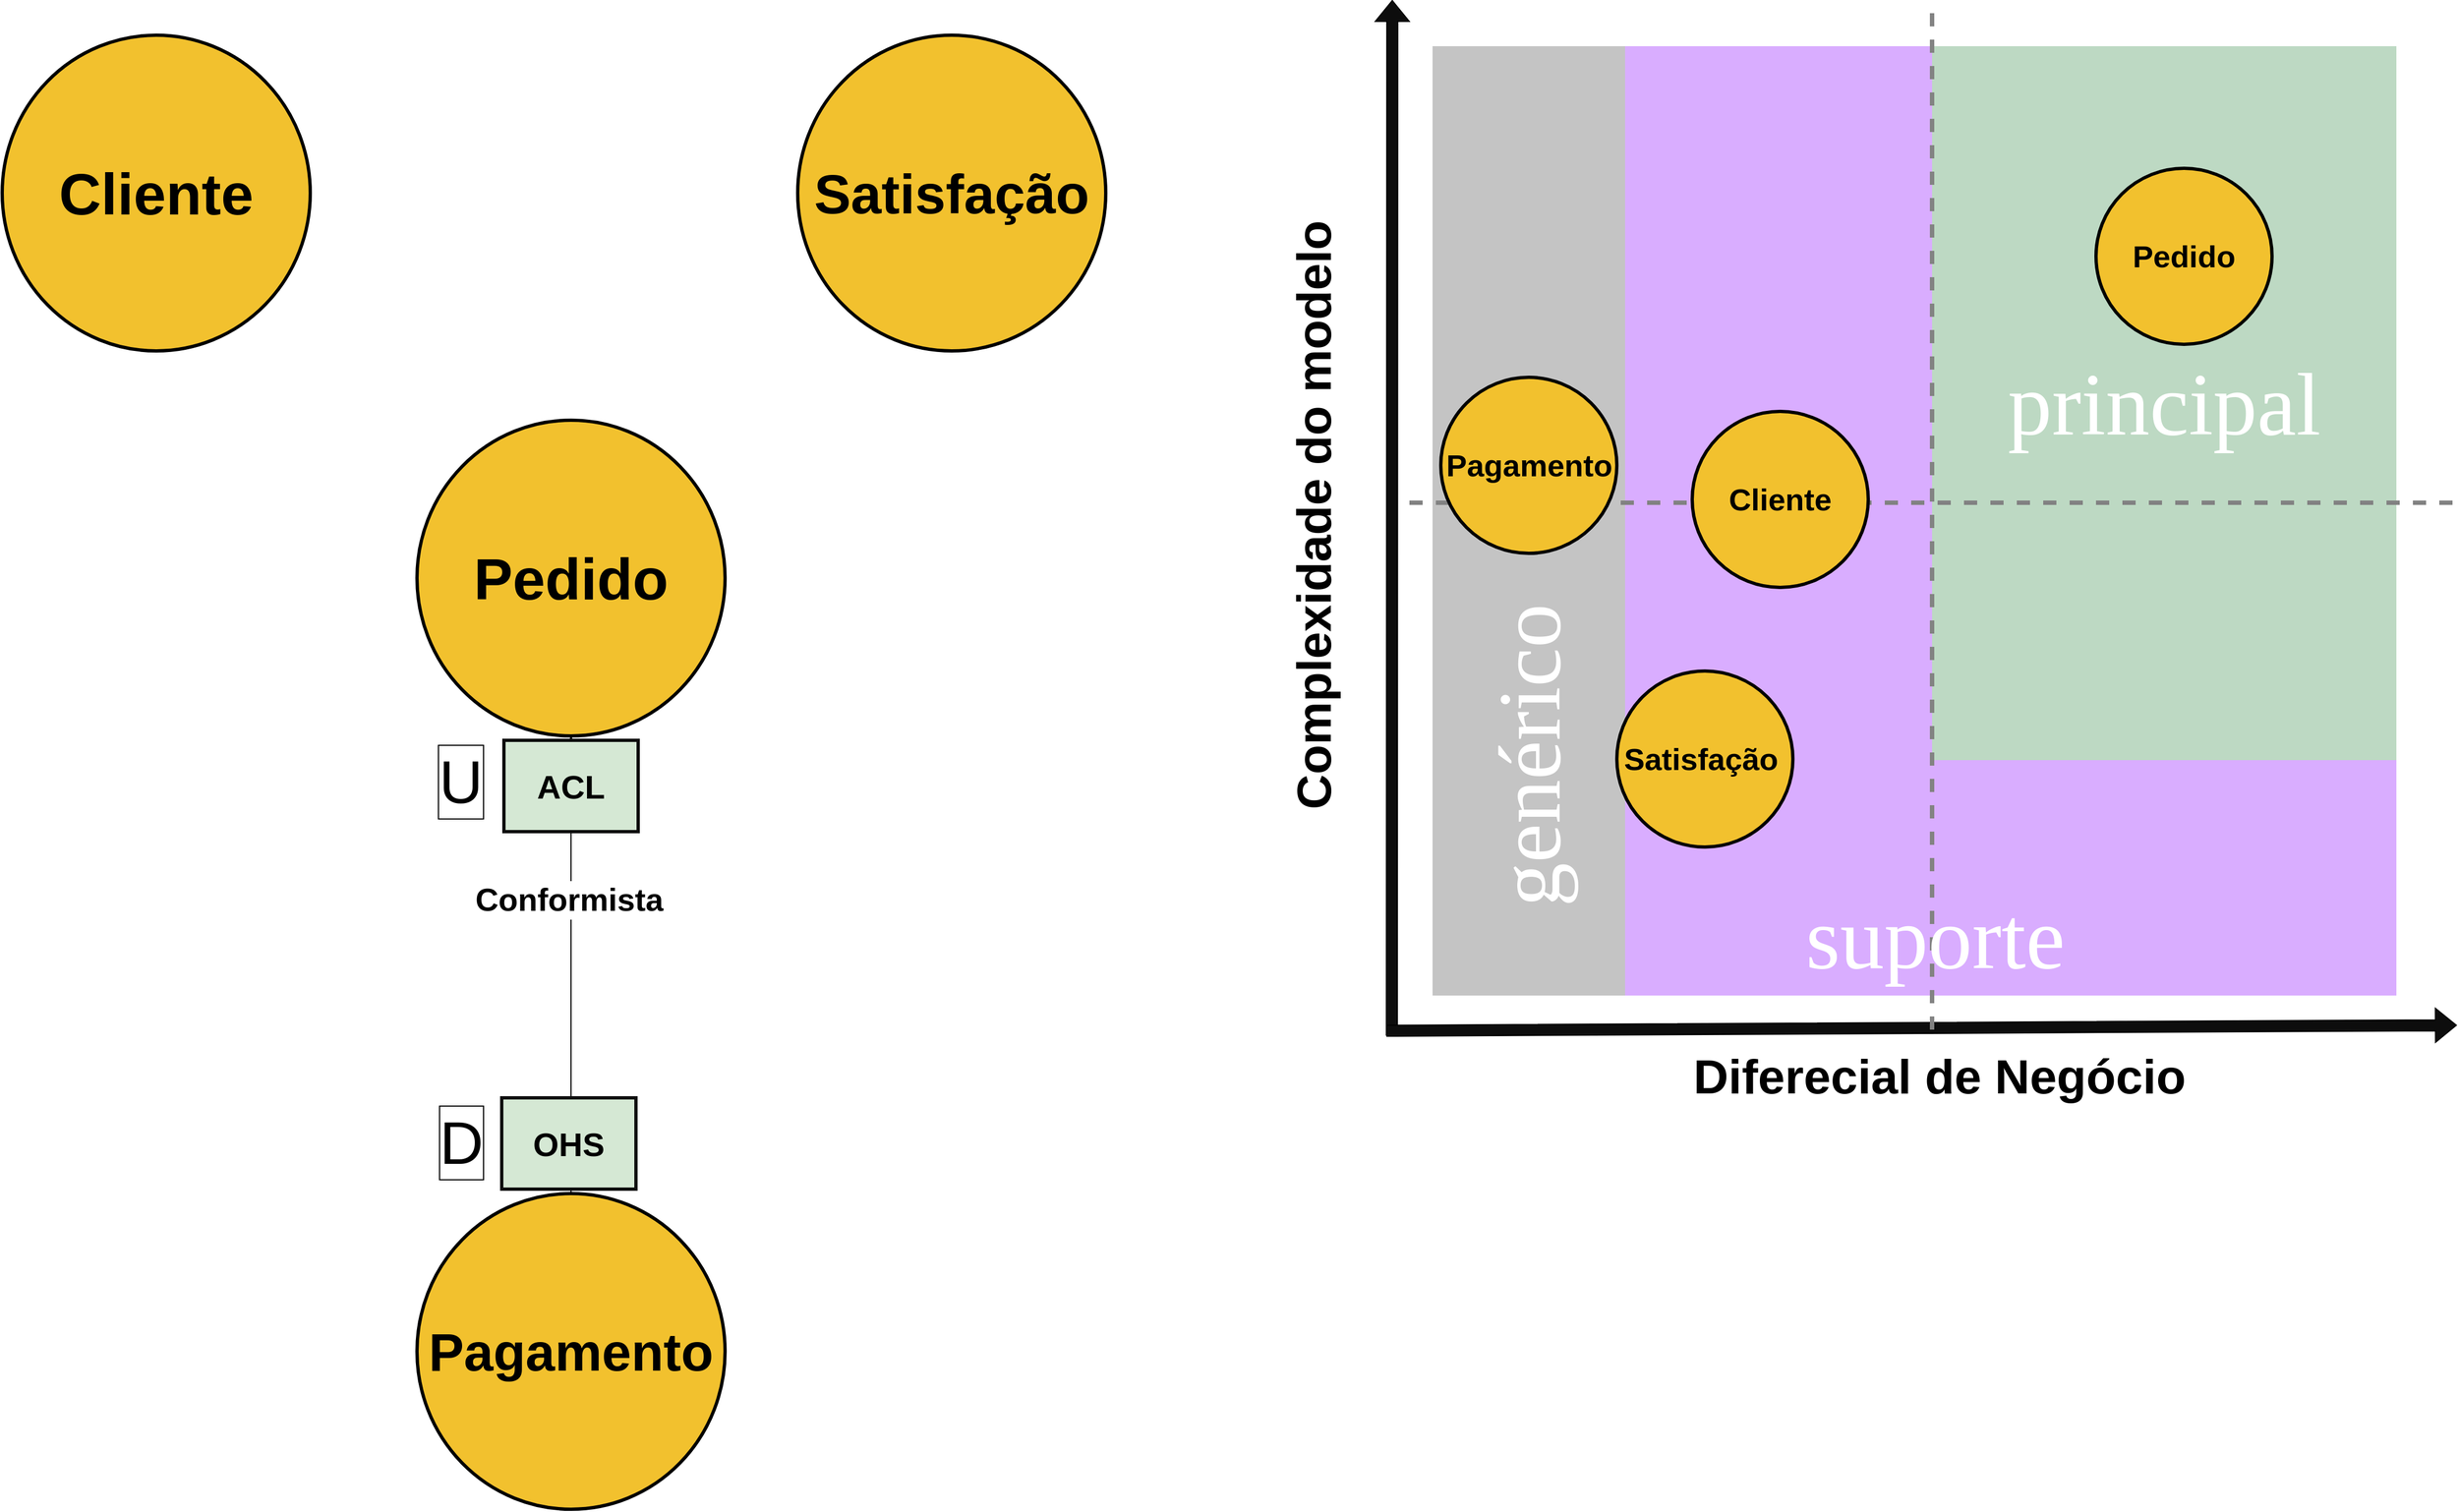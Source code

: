 <mxfile version="22.0.0" type="device">
  <diagram id="tcJoGeuxI8kGtLN16Q2e" name="Página-1">
    <mxGraphModel dx="5518" dy="-1948" grid="0" gridSize="10" guides="1" tooltips="1" connect="1" arrows="1" fold="1" page="1" pageScale="1" pageWidth="1169" pageHeight="827" math="0" shadow="0">
      <root>
        <mxCell id="0" />
        <mxCell id="1" parent="0" />
        <mxCell id="5C8yg-AnYcex8QezCsbs-18" value="" style="group" vertex="1" connectable="0" parent="1">
          <mxGeometry x="-1112.5" y="4319" width="1062.5" height="1003" as="geometry" />
        </mxCell>
        <mxCell id="5C8yg-AnYcex8QezCsbs-1" value="" style="group" vertex="1" connectable="0" parent="5C8yg-AnYcex8QezCsbs-18">
          <mxGeometry x="89.5" width="973" height="941.445" as="geometry" />
        </mxCell>
        <mxCell id="5C8yg-AnYcex8QezCsbs-2" value="" style="shape=flexArrow;endArrow=classic;html=1;rounded=0;exitX=0.426;exitY=0.909;exitDx=0;exitDy=0;exitPerimeter=0;fillColor=#0D0D0D;" edge="1" parent="5C8yg-AnYcex8QezCsbs-1">
          <mxGeometry width="50" height="50" relative="1" as="geometry">
            <mxPoint x="4.998" y="941.445" as="sourcePoint" />
            <mxPoint x="5.41" as="targetPoint" />
          </mxGeometry>
        </mxCell>
        <mxCell id="5C8yg-AnYcex8QezCsbs-3" value="" style="shape=flexArrow;endArrow=classic;html=1;rounded=0;fillColor=#0D0D0D;" edge="1" parent="5C8yg-AnYcex8QezCsbs-1">
          <mxGeometry width="50" height="50" relative="1" as="geometry">
            <mxPoint y="937" as="sourcePoint" />
            <mxPoint x="973" y="932" as="targetPoint" />
          </mxGeometry>
        </mxCell>
        <mxCell id="5C8yg-AnYcex8QezCsbs-4" value="" style="rounded=0;whiteSpace=wrap;html=1;strokeColor=none;fillColor=#D9ADFF;container=0;" vertex="1" parent="5C8yg-AnYcex8QezCsbs-1">
          <mxGeometry x="217" y="42" width="701" height="863" as="geometry" />
        </mxCell>
        <mxCell id="5C8yg-AnYcex8QezCsbs-5" value="" style="rounded=0;whiteSpace=wrap;html=1;strokeColor=none;fillColor=#C4C4C4;container=0;" vertex="1" parent="5C8yg-AnYcex8QezCsbs-1">
          <mxGeometry x="42" y="42" width="175" height="863" as="geometry" />
        </mxCell>
        <mxCell id="5C8yg-AnYcex8QezCsbs-6" value="" style="rounded=0;whiteSpace=wrap;html=1;strokeColor=none;fillColor=#BDD9C3;container=0;" vertex="1" parent="5C8yg-AnYcex8QezCsbs-1">
          <mxGeometry x="496" y="42" width="422" height="649" as="geometry" />
        </mxCell>
        <mxCell id="5C8yg-AnYcex8QezCsbs-7" value="" style="endArrow=none;dashed=1;html=1;rounded=0;strokeWidth=4;strokeColor=#828282;" edge="1" parent="5C8yg-AnYcex8QezCsbs-1">
          <mxGeometry width="50" height="50" relative="1" as="geometry">
            <mxPoint x="496" y="936" as="sourcePoint" />
            <mxPoint x="496" y="3" as="targetPoint" />
          </mxGeometry>
        </mxCell>
        <mxCell id="5C8yg-AnYcex8QezCsbs-8" value="&lt;font style=&quot;font-size: 80px;&quot;&gt;principal&lt;/font&gt;" style="text;html=1;strokeColor=none;fillColor=none;align=center;verticalAlign=middle;whiteSpace=wrap;rounded=0;fontColor=#FFFFFF;fontFamily=Verdana;container=0;" vertex="1" parent="5C8yg-AnYcex8QezCsbs-1">
          <mxGeometry x="526" y="310" width="362" height="113" as="geometry" />
        </mxCell>
        <mxCell id="5C8yg-AnYcex8QezCsbs-9" value="&lt;font style=&quot;font-size: 80px;&quot;&gt;suporte&lt;/font&gt;" style="text;html=1;strokeColor=none;fillColor=none;align=center;verticalAlign=middle;whiteSpace=wrap;rounded=0;fontColor=#FFFFFF;fontFamily=Verdana;container=0;" vertex="1" parent="5C8yg-AnYcex8QezCsbs-1">
          <mxGeometry x="318" y="795" width="362" height="113" as="geometry" />
        </mxCell>
        <mxCell id="5C8yg-AnYcex8QezCsbs-10" value="&lt;span style=&quot;font-size: 80px;&quot;&gt;genérico&amp;nbsp;&lt;/span&gt;" style="text;html=1;strokeColor=none;fillColor=none;align=center;verticalAlign=middle;whiteSpace=wrap;rounded=0;fontColor=#FFFFFF;fontFamily=Verdana;horizontal=0;container=0;" vertex="1" parent="5C8yg-AnYcex8QezCsbs-1">
          <mxGeometry x="73" y="501" width="113" height="352" as="geometry" />
        </mxCell>
        <mxCell id="5C8yg-AnYcex8QezCsbs-11" value="Pedido" style="ellipse;whiteSpace=wrap;html=1;fontSize=28;fillColor=#F2C12E;rounded=0;strokeWidth=3;fontStyle=1;container=0;" vertex="1" parent="5C8yg-AnYcex8QezCsbs-1">
          <mxGeometry x="645" y="153" width="160" height="160" as="geometry" />
        </mxCell>
        <mxCell id="5C8yg-AnYcex8QezCsbs-12" value="Satisfação&amp;nbsp;" style="ellipse;whiteSpace=wrap;html=1;fontSize=28;fillColor=#F2C12E;rounded=0;strokeWidth=3;fontStyle=1;container=0;" vertex="1" parent="5C8yg-AnYcex8QezCsbs-1">
          <mxGeometry x="209.5" y="610" width="160" height="160" as="geometry" />
        </mxCell>
        <mxCell id="5C8yg-AnYcex8QezCsbs-13" value="" style="endArrow=none;dashed=1;html=1;rounded=0;strokeWidth=4;strokeColor=#828282;" edge="1" parent="5C8yg-AnYcex8QezCsbs-1">
          <mxGeometry width="50" height="50" relative="1" as="geometry">
            <mxPoint x="969" y="457" as="sourcePoint" />
            <mxPoint x="16" y="457" as="targetPoint" />
          </mxGeometry>
        </mxCell>
        <mxCell id="5C8yg-AnYcex8QezCsbs-14" value="Cliente" style="ellipse;whiteSpace=wrap;html=1;fontSize=28;fillColor=#F2C12E;rounded=0;strokeWidth=3;fontStyle=1;container=0;" vertex="1" parent="5C8yg-AnYcex8QezCsbs-1">
          <mxGeometry x="278" y="374" width="160" height="160" as="geometry" />
        </mxCell>
        <mxCell id="5C8yg-AnYcex8QezCsbs-15" value="Pagamento" style="ellipse;whiteSpace=wrap;html=1;fontSize=28;fillColor=#F2C12E;rounded=0;strokeWidth=3;fontStyle=1;container=0;" vertex="1" parent="5C8yg-AnYcex8QezCsbs-1">
          <mxGeometry x="49.5" y="343" width="160" height="160" as="geometry" />
        </mxCell>
        <mxCell id="5C8yg-AnYcex8QezCsbs-16" value="Diferecial de Negócio&amp;nbsp;" style="text;html=1;strokeColor=none;fillColor=none;align=center;verticalAlign=middle;whiteSpace=wrap;rounded=0;fontStyle=1;fontSize=44;container=0;" vertex="1" parent="5C8yg-AnYcex8QezCsbs-18">
          <mxGeometry x="357.5" y="955" width="482" height="48" as="geometry" />
        </mxCell>
        <mxCell id="5C8yg-AnYcex8QezCsbs-17" value="Complexidade do modelo" style="text;html=1;strokeColor=none;fillColor=none;align=center;verticalAlign=middle;whiteSpace=wrap;rounded=0;fontStyle=1;fontSize=44;rotation=-90;container=0;" vertex="1" parent="5C8yg-AnYcex8QezCsbs-18">
          <mxGeometry x="-253.5" y="444" width="555" height="48" as="geometry" />
        </mxCell>
        <mxCell id="5C8yg-AnYcex8QezCsbs-37" value="Cliente" style="ellipse;whiteSpace=wrap;html=1;fontSize=53;fillColor=#F2C12E;rounded=0;strokeWidth=3;fontStyle=1;" vertex="1" parent="1">
          <mxGeometry x="-2281" y="4351" width="280" height="287" as="geometry" />
        </mxCell>
        <mxCell id="5C8yg-AnYcex8QezCsbs-38" value="Pedido" style="ellipse;whiteSpace=wrap;html=1;fontSize=53;fillColor=#F2C12E;rounded=0;strokeWidth=3;fontStyle=1;" vertex="1" parent="1">
          <mxGeometry x="-1904" y="4701" width="280" height="287" as="geometry" />
        </mxCell>
        <mxCell id="5C8yg-AnYcex8QezCsbs-39" style="edgeStyle=orthogonalEdgeStyle;rounded=0;orthogonalLoop=1;jettySize=auto;html=1;" edge="1" parent="1" source="5C8yg-AnYcex8QezCsbs-41" target="5C8yg-AnYcex8QezCsbs-38">
          <mxGeometry relative="1" as="geometry" />
        </mxCell>
        <mxCell id="5C8yg-AnYcex8QezCsbs-40" value="Conformista" style="edgeLabel;html=1;align=center;verticalAlign=middle;resizable=0;points=[];fontSize=29;fontStyle=1" vertex="1" connectable="0" parent="5C8yg-AnYcex8QezCsbs-39">
          <mxGeometry x="0.285" y="2" relative="1" as="geometry">
            <mxPoint as="offset" />
          </mxGeometry>
        </mxCell>
        <mxCell id="5C8yg-AnYcex8QezCsbs-41" value="Pagamento" style="ellipse;whiteSpace=wrap;html=1;fontSize=48;fillColor=#F2C12E;rounded=0;strokeWidth=3;fontStyle=1;" vertex="1" parent="1">
          <mxGeometry x="-1904" y="5404" width="280" height="287" as="geometry" />
        </mxCell>
        <mxCell id="5C8yg-AnYcex8QezCsbs-42" value="Satisfação" style="ellipse;whiteSpace=wrap;html=1;fontSize=50;fillColor=#F2C12E;rounded=0;strokeWidth=3;fontStyle=1;" vertex="1" parent="1">
          <mxGeometry x="-1558" y="4351" width="280" height="287" as="geometry" />
        </mxCell>
        <mxCell id="5C8yg-AnYcex8QezCsbs-43" value="U" style="text;html=1;strokeColor=none;fillColor=none;align=center;verticalAlign=middle;whiteSpace=wrap;rounded=0;labelBackgroundColor=default;labelBorderColor=default;fontSize=55;fontStyle=0;spacingLeft=0;spacingTop=0;" vertex="1" parent="1">
          <mxGeometry x="-1892" y="4988" width="56" height="82" as="geometry" />
        </mxCell>
        <mxCell id="5C8yg-AnYcex8QezCsbs-44" value="D" style="text;html=1;strokeColor=none;fillColor=none;align=center;verticalAlign=middle;whiteSpace=wrap;rounded=0;labelBackgroundColor=default;labelBorderColor=default;fontSize=55;fontStyle=0;spacingLeft=0;spacingTop=0;" vertex="1" parent="1">
          <mxGeometry x="-1888.5" y="5317" width="49" height="80" as="geometry" />
        </mxCell>
        <mxCell id="5C8yg-AnYcex8QezCsbs-45" value="ACL" style="rounded=0;whiteSpace=wrap;html=1;fillColor=#d5e8d4;strokeColor=#0D0D0D;fontStyle=1;fontSize=30;rotation=0;strokeWidth=3;" vertex="1" parent="1">
          <mxGeometry x="-1825" y="4992" width="122" height="83" as="geometry" />
        </mxCell>
        <mxCell id="5C8yg-AnYcex8QezCsbs-46" value="OHS" style="rounded=0;whiteSpace=wrap;html=1;fillColor=#d5e8d4;strokeColor=#0D0D0D;fontStyle=1;fontSize=30;rotation=0;strokeWidth=3;" vertex="1" parent="1">
          <mxGeometry x="-1827" y="5317" width="122" height="83" as="geometry" />
        </mxCell>
      </root>
    </mxGraphModel>
  </diagram>
</mxfile>
